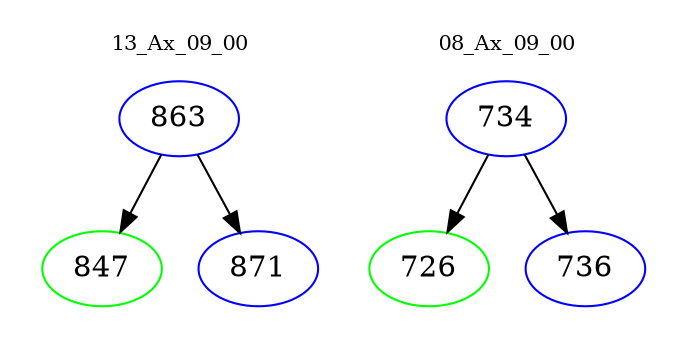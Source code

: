 digraph{
subgraph cluster_0 {
color = white
label = "13_Ax_09_00";
fontsize=10;
T0_863 [label="863", color="blue"]
T0_863 -> T0_847 [color="black"]
T0_847 [label="847", color="green"]
T0_863 -> T0_871 [color="black"]
T0_871 [label="871", color="blue"]
}
subgraph cluster_1 {
color = white
label = "08_Ax_09_00";
fontsize=10;
T1_734 [label="734", color="blue"]
T1_734 -> T1_726 [color="black"]
T1_726 [label="726", color="green"]
T1_734 -> T1_736 [color="black"]
T1_736 [label="736", color="blue"]
}
}
